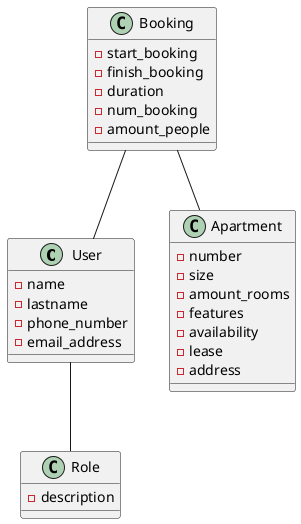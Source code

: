 @startuml sistema-alquileres

class User {
    - name
    - lastname
    - phone_number
    - email_address
}

class Role {
    - description
}

class Booking {
    - start_booking
    - finish_booking
    - duration
    - num_booking
    - amount_people
}

class Apartment {
    - number
    - size
    - amount_rooms
    - features
    - availability
    - lease
    - address
}

Booking -- User
Booking -- Apartment
User -- Role

@enduml